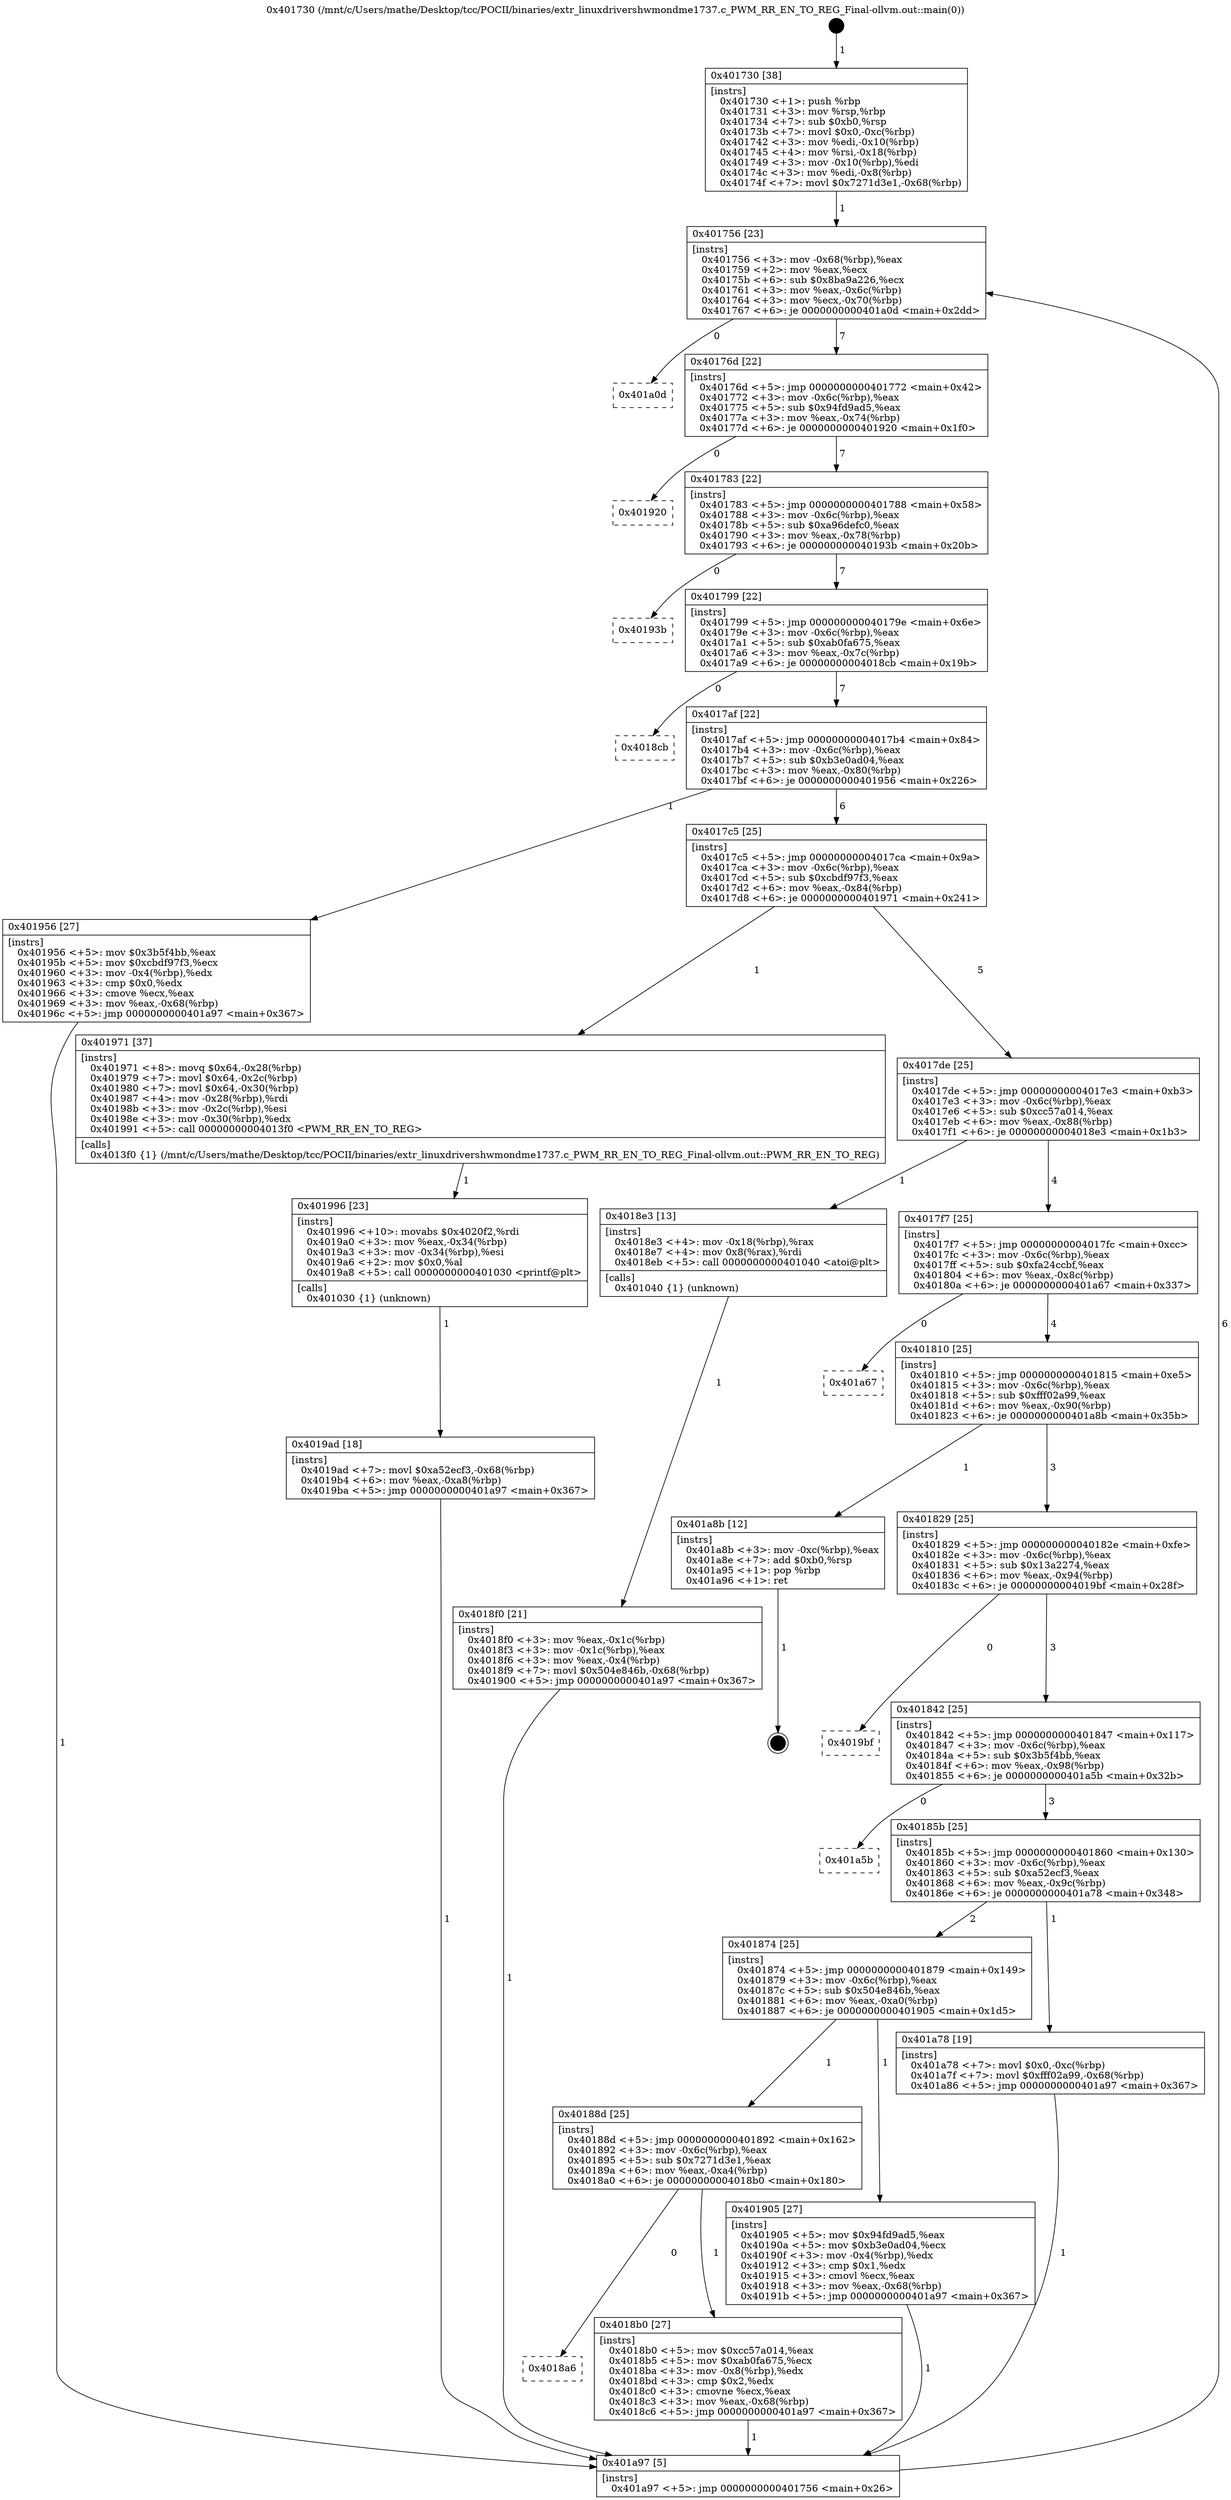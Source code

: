 digraph "0x401730" {
  label = "0x401730 (/mnt/c/Users/mathe/Desktop/tcc/POCII/binaries/extr_linuxdrivershwmondme1737.c_PWM_RR_EN_TO_REG_Final-ollvm.out::main(0))"
  labelloc = "t"
  node[shape=record]

  Entry [label="",width=0.3,height=0.3,shape=circle,fillcolor=black,style=filled]
  "0x401756" [label="{
     0x401756 [23]\l
     | [instrs]\l
     &nbsp;&nbsp;0x401756 \<+3\>: mov -0x68(%rbp),%eax\l
     &nbsp;&nbsp;0x401759 \<+2\>: mov %eax,%ecx\l
     &nbsp;&nbsp;0x40175b \<+6\>: sub $0x8ba9a226,%ecx\l
     &nbsp;&nbsp;0x401761 \<+3\>: mov %eax,-0x6c(%rbp)\l
     &nbsp;&nbsp;0x401764 \<+3\>: mov %ecx,-0x70(%rbp)\l
     &nbsp;&nbsp;0x401767 \<+6\>: je 0000000000401a0d \<main+0x2dd\>\l
  }"]
  "0x401a0d" [label="{
     0x401a0d\l
  }", style=dashed]
  "0x40176d" [label="{
     0x40176d [22]\l
     | [instrs]\l
     &nbsp;&nbsp;0x40176d \<+5\>: jmp 0000000000401772 \<main+0x42\>\l
     &nbsp;&nbsp;0x401772 \<+3\>: mov -0x6c(%rbp),%eax\l
     &nbsp;&nbsp;0x401775 \<+5\>: sub $0x94fd9ad5,%eax\l
     &nbsp;&nbsp;0x40177a \<+3\>: mov %eax,-0x74(%rbp)\l
     &nbsp;&nbsp;0x40177d \<+6\>: je 0000000000401920 \<main+0x1f0\>\l
  }"]
  Exit [label="",width=0.3,height=0.3,shape=circle,fillcolor=black,style=filled,peripheries=2]
  "0x401920" [label="{
     0x401920\l
  }", style=dashed]
  "0x401783" [label="{
     0x401783 [22]\l
     | [instrs]\l
     &nbsp;&nbsp;0x401783 \<+5\>: jmp 0000000000401788 \<main+0x58\>\l
     &nbsp;&nbsp;0x401788 \<+3\>: mov -0x6c(%rbp),%eax\l
     &nbsp;&nbsp;0x40178b \<+5\>: sub $0xa96defc0,%eax\l
     &nbsp;&nbsp;0x401790 \<+3\>: mov %eax,-0x78(%rbp)\l
     &nbsp;&nbsp;0x401793 \<+6\>: je 000000000040193b \<main+0x20b\>\l
  }"]
  "0x4019ad" [label="{
     0x4019ad [18]\l
     | [instrs]\l
     &nbsp;&nbsp;0x4019ad \<+7\>: movl $0xa52ecf3,-0x68(%rbp)\l
     &nbsp;&nbsp;0x4019b4 \<+6\>: mov %eax,-0xa8(%rbp)\l
     &nbsp;&nbsp;0x4019ba \<+5\>: jmp 0000000000401a97 \<main+0x367\>\l
  }"]
  "0x40193b" [label="{
     0x40193b\l
  }", style=dashed]
  "0x401799" [label="{
     0x401799 [22]\l
     | [instrs]\l
     &nbsp;&nbsp;0x401799 \<+5\>: jmp 000000000040179e \<main+0x6e\>\l
     &nbsp;&nbsp;0x40179e \<+3\>: mov -0x6c(%rbp),%eax\l
     &nbsp;&nbsp;0x4017a1 \<+5\>: sub $0xab0fa675,%eax\l
     &nbsp;&nbsp;0x4017a6 \<+3\>: mov %eax,-0x7c(%rbp)\l
     &nbsp;&nbsp;0x4017a9 \<+6\>: je 00000000004018cb \<main+0x19b\>\l
  }"]
  "0x401996" [label="{
     0x401996 [23]\l
     | [instrs]\l
     &nbsp;&nbsp;0x401996 \<+10\>: movabs $0x4020f2,%rdi\l
     &nbsp;&nbsp;0x4019a0 \<+3\>: mov %eax,-0x34(%rbp)\l
     &nbsp;&nbsp;0x4019a3 \<+3\>: mov -0x34(%rbp),%esi\l
     &nbsp;&nbsp;0x4019a6 \<+2\>: mov $0x0,%al\l
     &nbsp;&nbsp;0x4019a8 \<+5\>: call 0000000000401030 \<printf@plt\>\l
     | [calls]\l
     &nbsp;&nbsp;0x401030 \{1\} (unknown)\l
  }"]
  "0x4018cb" [label="{
     0x4018cb\l
  }", style=dashed]
  "0x4017af" [label="{
     0x4017af [22]\l
     | [instrs]\l
     &nbsp;&nbsp;0x4017af \<+5\>: jmp 00000000004017b4 \<main+0x84\>\l
     &nbsp;&nbsp;0x4017b4 \<+3\>: mov -0x6c(%rbp),%eax\l
     &nbsp;&nbsp;0x4017b7 \<+5\>: sub $0xb3e0ad04,%eax\l
     &nbsp;&nbsp;0x4017bc \<+3\>: mov %eax,-0x80(%rbp)\l
     &nbsp;&nbsp;0x4017bf \<+6\>: je 0000000000401956 \<main+0x226\>\l
  }"]
  "0x4018f0" [label="{
     0x4018f0 [21]\l
     | [instrs]\l
     &nbsp;&nbsp;0x4018f0 \<+3\>: mov %eax,-0x1c(%rbp)\l
     &nbsp;&nbsp;0x4018f3 \<+3\>: mov -0x1c(%rbp),%eax\l
     &nbsp;&nbsp;0x4018f6 \<+3\>: mov %eax,-0x4(%rbp)\l
     &nbsp;&nbsp;0x4018f9 \<+7\>: movl $0x504e846b,-0x68(%rbp)\l
     &nbsp;&nbsp;0x401900 \<+5\>: jmp 0000000000401a97 \<main+0x367\>\l
  }"]
  "0x401956" [label="{
     0x401956 [27]\l
     | [instrs]\l
     &nbsp;&nbsp;0x401956 \<+5\>: mov $0x3b5f4bb,%eax\l
     &nbsp;&nbsp;0x40195b \<+5\>: mov $0xcbdf97f3,%ecx\l
     &nbsp;&nbsp;0x401960 \<+3\>: mov -0x4(%rbp),%edx\l
     &nbsp;&nbsp;0x401963 \<+3\>: cmp $0x0,%edx\l
     &nbsp;&nbsp;0x401966 \<+3\>: cmove %ecx,%eax\l
     &nbsp;&nbsp;0x401969 \<+3\>: mov %eax,-0x68(%rbp)\l
     &nbsp;&nbsp;0x40196c \<+5\>: jmp 0000000000401a97 \<main+0x367\>\l
  }"]
  "0x4017c5" [label="{
     0x4017c5 [25]\l
     | [instrs]\l
     &nbsp;&nbsp;0x4017c5 \<+5\>: jmp 00000000004017ca \<main+0x9a\>\l
     &nbsp;&nbsp;0x4017ca \<+3\>: mov -0x6c(%rbp),%eax\l
     &nbsp;&nbsp;0x4017cd \<+5\>: sub $0xcbdf97f3,%eax\l
     &nbsp;&nbsp;0x4017d2 \<+6\>: mov %eax,-0x84(%rbp)\l
     &nbsp;&nbsp;0x4017d8 \<+6\>: je 0000000000401971 \<main+0x241\>\l
  }"]
  "0x401730" [label="{
     0x401730 [38]\l
     | [instrs]\l
     &nbsp;&nbsp;0x401730 \<+1\>: push %rbp\l
     &nbsp;&nbsp;0x401731 \<+3\>: mov %rsp,%rbp\l
     &nbsp;&nbsp;0x401734 \<+7\>: sub $0xb0,%rsp\l
     &nbsp;&nbsp;0x40173b \<+7\>: movl $0x0,-0xc(%rbp)\l
     &nbsp;&nbsp;0x401742 \<+3\>: mov %edi,-0x10(%rbp)\l
     &nbsp;&nbsp;0x401745 \<+4\>: mov %rsi,-0x18(%rbp)\l
     &nbsp;&nbsp;0x401749 \<+3\>: mov -0x10(%rbp),%edi\l
     &nbsp;&nbsp;0x40174c \<+3\>: mov %edi,-0x8(%rbp)\l
     &nbsp;&nbsp;0x40174f \<+7\>: movl $0x7271d3e1,-0x68(%rbp)\l
  }"]
  "0x401971" [label="{
     0x401971 [37]\l
     | [instrs]\l
     &nbsp;&nbsp;0x401971 \<+8\>: movq $0x64,-0x28(%rbp)\l
     &nbsp;&nbsp;0x401979 \<+7\>: movl $0x64,-0x2c(%rbp)\l
     &nbsp;&nbsp;0x401980 \<+7\>: movl $0x64,-0x30(%rbp)\l
     &nbsp;&nbsp;0x401987 \<+4\>: mov -0x28(%rbp),%rdi\l
     &nbsp;&nbsp;0x40198b \<+3\>: mov -0x2c(%rbp),%esi\l
     &nbsp;&nbsp;0x40198e \<+3\>: mov -0x30(%rbp),%edx\l
     &nbsp;&nbsp;0x401991 \<+5\>: call 00000000004013f0 \<PWM_RR_EN_TO_REG\>\l
     | [calls]\l
     &nbsp;&nbsp;0x4013f0 \{1\} (/mnt/c/Users/mathe/Desktop/tcc/POCII/binaries/extr_linuxdrivershwmondme1737.c_PWM_RR_EN_TO_REG_Final-ollvm.out::PWM_RR_EN_TO_REG)\l
  }"]
  "0x4017de" [label="{
     0x4017de [25]\l
     | [instrs]\l
     &nbsp;&nbsp;0x4017de \<+5\>: jmp 00000000004017e3 \<main+0xb3\>\l
     &nbsp;&nbsp;0x4017e3 \<+3\>: mov -0x6c(%rbp),%eax\l
     &nbsp;&nbsp;0x4017e6 \<+5\>: sub $0xcc57a014,%eax\l
     &nbsp;&nbsp;0x4017eb \<+6\>: mov %eax,-0x88(%rbp)\l
     &nbsp;&nbsp;0x4017f1 \<+6\>: je 00000000004018e3 \<main+0x1b3\>\l
  }"]
  "0x401a97" [label="{
     0x401a97 [5]\l
     | [instrs]\l
     &nbsp;&nbsp;0x401a97 \<+5\>: jmp 0000000000401756 \<main+0x26\>\l
  }"]
  "0x4018e3" [label="{
     0x4018e3 [13]\l
     | [instrs]\l
     &nbsp;&nbsp;0x4018e3 \<+4\>: mov -0x18(%rbp),%rax\l
     &nbsp;&nbsp;0x4018e7 \<+4\>: mov 0x8(%rax),%rdi\l
     &nbsp;&nbsp;0x4018eb \<+5\>: call 0000000000401040 \<atoi@plt\>\l
     | [calls]\l
     &nbsp;&nbsp;0x401040 \{1\} (unknown)\l
  }"]
  "0x4017f7" [label="{
     0x4017f7 [25]\l
     | [instrs]\l
     &nbsp;&nbsp;0x4017f7 \<+5\>: jmp 00000000004017fc \<main+0xcc\>\l
     &nbsp;&nbsp;0x4017fc \<+3\>: mov -0x6c(%rbp),%eax\l
     &nbsp;&nbsp;0x4017ff \<+5\>: sub $0xfa24ccbf,%eax\l
     &nbsp;&nbsp;0x401804 \<+6\>: mov %eax,-0x8c(%rbp)\l
     &nbsp;&nbsp;0x40180a \<+6\>: je 0000000000401a67 \<main+0x337\>\l
  }"]
  "0x4018a6" [label="{
     0x4018a6\l
  }", style=dashed]
  "0x401a67" [label="{
     0x401a67\l
  }", style=dashed]
  "0x401810" [label="{
     0x401810 [25]\l
     | [instrs]\l
     &nbsp;&nbsp;0x401810 \<+5\>: jmp 0000000000401815 \<main+0xe5\>\l
     &nbsp;&nbsp;0x401815 \<+3\>: mov -0x6c(%rbp),%eax\l
     &nbsp;&nbsp;0x401818 \<+5\>: sub $0xfff02a99,%eax\l
     &nbsp;&nbsp;0x40181d \<+6\>: mov %eax,-0x90(%rbp)\l
     &nbsp;&nbsp;0x401823 \<+6\>: je 0000000000401a8b \<main+0x35b\>\l
  }"]
  "0x4018b0" [label="{
     0x4018b0 [27]\l
     | [instrs]\l
     &nbsp;&nbsp;0x4018b0 \<+5\>: mov $0xcc57a014,%eax\l
     &nbsp;&nbsp;0x4018b5 \<+5\>: mov $0xab0fa675,%ecx\l
     &nbsp;&nbsp;0x4018ba \<+3\>: mov -0x8(%rbp),%edx\l
     &nbsp;&nbsp;0x4018bd \<+3\>: cmp $0x2,%edx\l
     &nbsp;&nbsp;0x4018c0 \<+3\>: cmovne %ecx,%eax\l
     &nbsp;&nbsp;0x4018c3 \<+3\>: mov %eax,-0x68(%rbp)\l
     &nbsp;&nbsp;0x4018c6 \<+5\>: jmp 0000000000401a97 \<main+0x367\>\l
  }"]
  "0x401a8b" [label="{
     0x401a8b [12]\l
     | [instrs]\l
     &nbsp;&nbsp;0x401a8b \<+3\>: mov -0xc(%rbp),%eax\l
     &nbsp;&nbsp;0x401a8e \<+7\>: add $0xb0,%rsp\l
     &nbsp;&nbsp;0x401a95 \<+1\>: pop %rbp\l
     &nbsp;&nbsp;0x401a96 \<+1\>: ret\l
  }"]
  "0x401829" [label="{
     0x401829 [25]\l
     | [instrs]\l
     &nbsp;&nbsp;0x401829 \<+5\>: jmp 000000000040182e \<main+0xfe\>\l
     &nbsp;&nbsp;0x40182e \<+3\>: mov -0x6c(%rbp),%eax\l
     &nbsp;&nbsp;0x401831 \<+5\>: sub $0x13a2274,%eax\l
     &nbsp;&nbsp;0x401836 \<+6\>: mov %eax,-0x94(%rbp)\l
     &nbsp;&nbsp;0x40183c \<+6\>: je 00000000004019bf \<main+0x28f\>\l
  }"]
  "0x40188d" [label="{
     0x40188d [25]\l
     | [instrs]\l
     &nbsp;&nbsp;0x40188d \<+5\>: jmp 0000000000401892 \<main+0x162\>\l
     &nbsp;&nbsp;0x401892 \<+3\>: mov -0x6c(%rbp),%eax\l
     &nbsp;&nbsp;0x401895 \<+5\>: sub $0x7271d3e1,%eax\l
     &nbsp;&nbsp;0x40189a \<+6\>: mov %eax,-0xa4(%rbp)\l
     &nbsp;&nbsp;0x4018a0 \<+6\>: je 00000000004018b0 \<main+0x180\>\l
  }"]
  "0x4019bf" [label="{
     0x4019bf\l
  }", style=dashed]
  "0x401842" [label="{
     0x401842 [25]\l
     | [instrs]\l
     &nbsp;&nbsp;0x401842 \<+5\>: jmp 0000000000401847 \<main+0x117\>\l
     &nbsp;&nbsp;0x401847 \<+3\>: mov -0x6c(%rbp),%eax\l
     &nbsp;&nbsp;0x40184a \<+5\>: sub $0x3b5f4bb,%eax\l
     &nbsp;&nbsp;0x40184f \<+6\>: mov %eax,-0x98(%rbp)\l
     &nbsp;&nbsp;0x401855 \<+6\>: je 0000000000401a5b \<main+0x32b\>\l
  }"]
  "0x401905" [label="{
     0x401905 [27]\l
     | [instrs]\l
     &nbsp;&nbsp;0x401905 \<+5\>: mov $0x94fd9ad5,%eax\l
     &nbsp;&nbsp;0x40190a \<+5\>: mov $0xb3e0ad04,%ecx\l
     &nbsp;&nbsp;0x40190f \<+3\>: mov -0x4(%rbp),%edx\l
     &nbsp;&nbsp;0x401912 \<+3\>: cmp $0x1,%edx\l
     &nbsp;&nbsp;0x401915 \<+3\>: cmovl %ecx,%eax\l
     &nbsp;&nbsp;0x401918 \<+3\>: mov %eax,-0x68(%rbp)\l
     &nbsp;&nbsp;0x40191b \<+5\>: jmp 0000000000401a97 \<main+0x367\>\l
  }"]
  "0x401a5b" [label="{
     0x401a5b\l
  }", style=dashed]
  "0x40185b" [label="{
     0x40185b [25]\l
     | [instrs]\l
     &nbsp;&nbsp;0x40185b \<+5\>: jmp 0000000000401860 \<main+0x130\>\l
     &nbsp;&nbsp;0x401860 \<+3\>: mov -0x6c(%rbp),%eax\l
     &nbsp;&nbsp;0x401863 \<+5\>: sub $0xa52ecf3,%eax\l
     &nbsp;&nbsp;0x401868 \<+6\>: mov %eax,-0x9c(%rbp)\l
     &nbsp;&nbsp;0x40186e \<+6\>: je 0000000000401a78 \<main+0x348\>\l
  }"]
  "0x401874" [label="{
     0x401874 [25]\l
     | [instrs]\l
     &nbsp;&nbsp;0x401874 \<+5\>: jmp 0000000000401879 \<main+0x149\>\l
     &nbsp;&nbsp;0x401879 \<+3\>: mov -0x6c(%rbp),%eax\l
     &nbsp;&nbsp;0x40187c \<+5\>: sub $0x504e846b,%eax\l
     &nbsp;&nbsp;0x401881 \<+6\>: mov %eax,-0xa0(%rbp)\l
     &nbsp;&nbsp;0x401887 \<+6\>: je 0000000000401905 \<main+0x1d5\>\l
  }"]
  "0x401a78" [label="{
     0x401a78 [19]\l
     | [instrs]\l
     &nbsp;&nbsp;0x401a78 \<+7\>: movl $0x0,-0xc(%rbp)\l
     &nbsp;&nbsp;0x401a7f \<+7\>: movl $0xfff02a99,-0x68(%rbp)\l
     &nbsp;&nbsp;0x401a86 \<+5\>: jmp 0000000000401a97 \<main+0x367\>\l
  }"]
  Entry -> "0x401730" [label=" 1"]
  "0x401756" -> "0x401a0d" [label=" 0"]
  "0x401756" -> "0x40176d" [label=" 7"]
  "0x401a8b" -> Exit [label=" 1"]
  "0x40176d" -> "0x401920" [label=" 0"]
  "0x40176d" -> "0x401783" [label=" 7"]
  "0x401a78" -> "0x401a97" [label=" 1"]
  "0x401783" -> "0x40193b" [label=" 0"]
  "0x401783" -> "0x401799" [label=" 7"]
  "0x4019ad" -> "0x401a97" [label=" 1"]
  "0x401799" -> "0x4018cb" [label=" 0"]
  "0x401799" -> "0x4017af" [label=" 7"]
  "0x401996" -> "0x4019ad" [label=" 1"]
  "0x4017af" -> "0x401956" [label=" 1"]
  "0x4017af" -> "0x4017c5" [label=" 6"]
  "0x401971" -> "0x401996" [label=" 1"]
  "0x4017c5" -> "0x401971" [label=" 1"]
  "0x4017c5" -> "0x4017de" [label=" 5"]
  "0x401956" -> "0x401a97" [label=" 1"]
  "0x4017de" -> "0x4018e3" [label=" 1"]
  "0x4017de" -> "0x4017f7" [label=" 4"]
  "0x401905" -> "0x401a97" [label=" 1"]
  "0x4017f7" -> "0x401a67" [label=" 0"]
  "0x4017f7" -> "0x401810" [label=" 4"]
  "0x4018f0" -> "0x401a97" [label=" 1"]
  "0x401810" -> "0x401a8b" [label=" 1"]
  "0x401810" -> "0x401829" [label=" 3"]
  "0x4018e3" -> "0x4018f0" [label=" 1"]
  "0x401829" -> "0x4019bf" [label=" 0"]
  "0x401829" -> "0x401842" [label=" 3"]
  "0x401730" -> "0x401756" [label=" 1"]
  "0x401842" -> "0x401a5b" [label=" 0"]
  "0x401842" -> "0x40185b" [label=" 3"]
  "0x4018b0" -> "0x401a97" [label=" 1"]
  "0x40185b" -> "0x401a78" [label=" 1"]
  "0x40185b" -> "0x401874" [label=" 2"]
  "0x40188d" -> "0x4018a6" [label=" 0"]
  "0x401874" -> "0x401905" [label=" 1"]
  "0x401874" -> "0x40188d" [label=" 1"]
  "0x401a97" -> "0x401756" [label=" 6"]
  "0x40188d" -> "0x4018b0" [label=" 1"]
}

